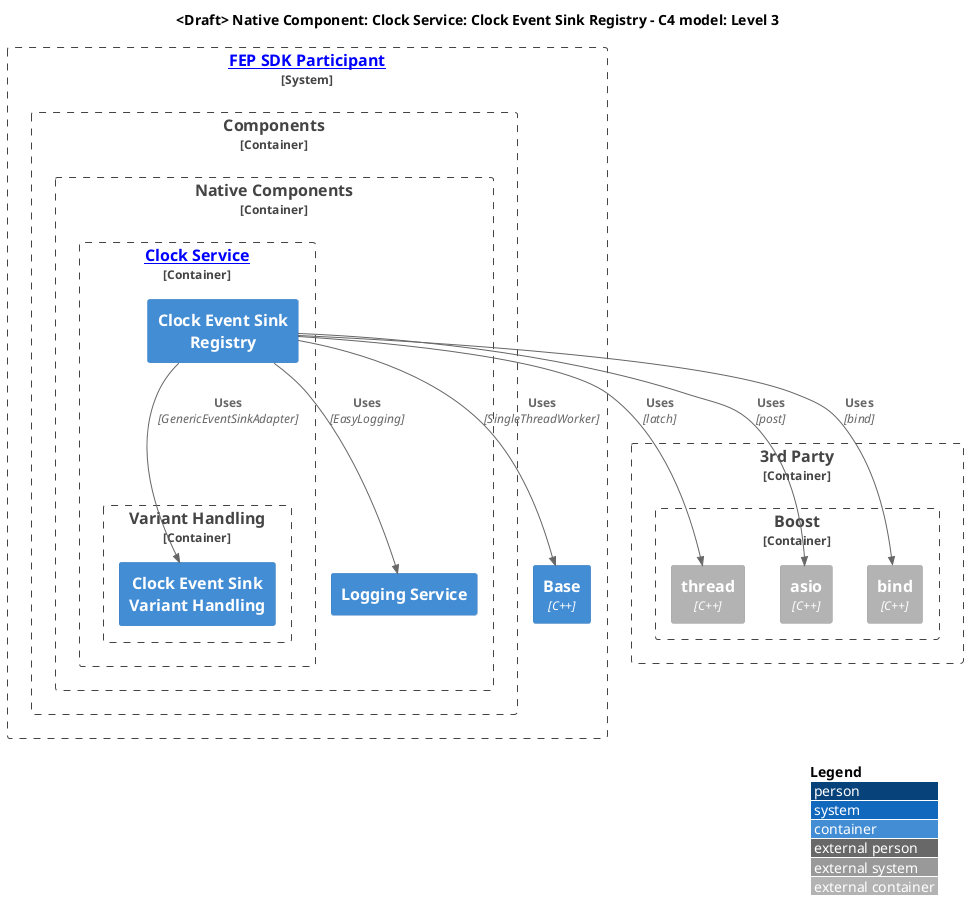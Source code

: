 /**
 * Copyright 2023 CARIAD SE.
 *
 * This Source Code Form is subject to the terms of the Mozilla
 * Public License, v. 2.0. If a copy of the MPL was not distributed
 * with this file, You can obtain one at https://mozilla.org/MPL/2.0/.
 */

@startuml
skinparam backgroundColor transparent
!include <c4/C4_Container.puml>  

LAYOUT_WITH_LEGEND()

title <Draft> Native Component: Clock Service: Clock Event Sink Registry - C4 model: Level 3

System_Boundary(sys_fep_participant, [[lvl1_participant_overview.svg FEP SDK Participant]]){
  Container(cont_base, "Base", "C++", "")

  Container_Boundary(cont_components, "Components"){
    Container_Boundary(cont_ncomp, "Native Components"){
      Container_Boundary(cont_ncomp_clock_service, [[lvl2_ncomp_clock_service.svg Clock Service]]){
        Container(cont_ncomp_clock_event_sink_registry, "Clock Event Sink Registry", "", "")

        Container_Boundary(cont_ncomp_clock_variant, "Variant Handling"){
          Container(cont_ncomp_clock_var_event_sink, "Clock Event Sink\nVariant Handling", "","")
        }
      }
      
      Container(cont_ncomp_logging_service, "Logging Service", "","")
    }
  }
}

Container_Boundary(cont_3rdParty, "3rd Party"){
   Container_Boundary(cont_boost, "Boost"){
    Container_Ext(cont_boost_thread, "thread", "C++", "")
    Container_Ext(cont_boost_asio, "asio", "C++", "")
    Container_Ext(cont_boost_bind, "bind", "C++", "")
   }
}

'Clock Event Sink Registry
Rel(cont_ncomp_clock_event_sink_registry, cont_ncomp_clock_var_event_sink, "Uses", "GenericEventSinkAdapter")
Rel(cont_ncomp_clock_event_sink_registry, cont_base, "Uses", "SingleThreadWorker")
Rel(cont_ncomp_clock_event_sink_registry, cont_ncomp_logging_service, "Uses", "EasyLogging")
Rel(cont_ncomp_clock_event_sink_registry, cont_boost_thread, "Uses", "latch")
Rel(cont_ncomp_clock_event_sink_registry, cont_boost_asio, "Uses", "post")
Rel(cont_ncomp_clock_event_sink_registry, cont_boost_bind, "Uses", "bind")

@enduml